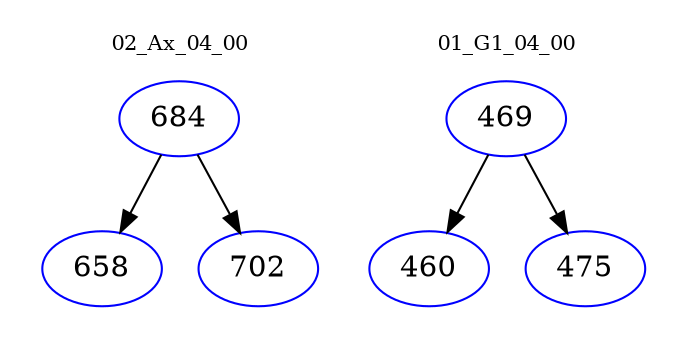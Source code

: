 digraph{
subgraph cluster_0 {
color = white
label = "02_Ax_04_00";
fontsize=10;
T0_684 [label="684", color="blue"]
T0_684 -> T0_658 [color="black"]
T0_658 [label="658", color="blue"]
T0_684 -> T0_702 [color="black"]
T0_702 [label="702", color="blue"]
}
subgraph cluster_1 {
color = white
label = "01_G1_04_00";
fontsize=10;
T1_469 [label="469", color="blue"]
T1_469 -> T1_460 [color="black"]
T1_460 [label="460", color="blue"]
T1_469 -> T1_475 [color="black"]
T1_475 [label="475", color="blue"]
}
}
